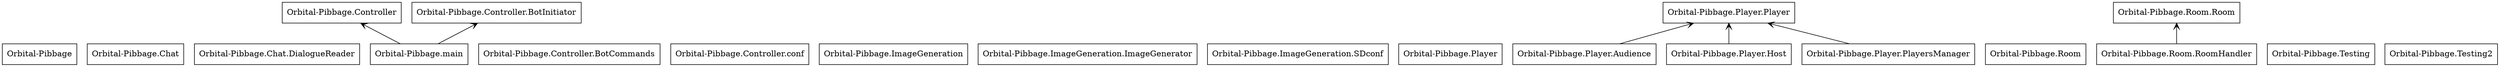 digraph "packages" {
rankdir=BT
charset="utf-8"
"Orbital-Pibbage" [color="black", label=<Orbital-Pibbage>, shape="box", style="solid"];
"Orbital-Pibbage.Chat" [color="black", label=<Orbital-Pibbage.Chat>, shape="box", style="solid"];
"Orbital-Pibbage.Chat.DialogueReader" [color="black", label=<Orbital-Pibbage.Chat.DialogueReader>, shape="box", style="solid"];
"Orbital-Pibbage.Controller" [color="black", label=<Orbital-Pibbage.Controller>, shape="box", style="solid"];
"Orbital-Pibbage.Controller.BotCommands" [color="black", label=<Orbital-Pibbage.Controller.BotCommands>, shape="box", style="solid"];
"Orbital-Pibbage.Controller.BotInitiator" [color="black", label=<Orbital-Pibbage.Controller.BotInitiator>, shape="box", style="solid"];
"Orbital-Pibbage.Controller.conf" [color="black", label=<Orbital-Pibbage.Controller.conf>, shape="box", style="solid"];
"Orbital-Pibbage.ImageGeneration" [color="black", label=<Orbital-Pibbage.ImageGeneration>, shape="box", style="solid"];
"Orbital-Pibbage.ImageGeneration.ImageGenerator" [color="black", label=<Orbital-Pibbage.ImageGeneration.ImageGenerator>, shape="box", style="solid"];
"Orbital-Pibbage.ImageGeneration.SDconf" [color="black", label=<Orbital-Pibbage.ImageGeneration.SDconf>, shape="box", style="solid"];
"Orbital-Pibbage.Player" [color="black", label=<Orbital-Pibbage.Player>, shape="box", style="solid"];
"Orbital-Pibbage.Player.Audience" [color="black", label=<Orbital-Pibbage.Player.Audience>, shape="box", style="solid"];
"Orbital-Pibbage.Player.Host" [color="black", label=<Orbital-Pibbage.Player.Host>, shape="box", style="solid"];
"Orbital-Pibbage.Player.Player" [color="black", label=<Orbital-Pibbage.Player.Player>, shape="box", style="solid"];
"Orbital-Pibbage.Player.PlayersManager" [color="black", label=<Orbital-Pibbage.Player.PlayersManager>, shape="box", style="solid"];
"Orbital-Pibbage.Room" [color="black", label=<Orbital-Pibbage.Room>, shape="box", style="solid"];
"Orbital-Pibbage.Room.Room" [color="black", label=<Orbital-Pibbage.Room.Room>, shape="box", style="solid"];
"Orbital-Pibbage.Room.RoomHandler" [color="black", label=<Orbital-Pibbage.Room.RoomHandler>, shape="box", style="solid"];
"Orbital-Pibbage.Testing" [color="black", label=<Orbital-Pibbage.Testing>, shape="box", style="solid"];
"Orbital-Pibbage.Testing2" [color="black", label=<Orbital-Pibbage.Testing2>, shape="box", style="solid"];
"Orbital-Pibbage.main" [color="black", label=<Orbital-Pibbage.main>, shape="box", style="solid"];
"Orbital-Pibbage.Player.Audience" -> "Orbital-Pibbage.Player.Player" [arrowhead="open", arrowtail="none"];
"Orbital-Pibbage.Player.Host" -> "Orbital-Pibbage.Player.Player" [arrowhead="open", arrowtail="none"];
"Orbital-Pibbage.Player.PlayersManager" -> "Orbital-Pibbage.Player.Player" [arrowhead="open", arrowtail="none"];
"Orbital-Pibbage.Room.RoomHandler" -> "Orbital-Pibbage.Room.Room" [arrowhead="open", arrowtail="none"];
"Orbital-Pibbage.main" -> "Orbital-Pibbage.Controller" [arrowhead="open", arrowtail="none"];
"Orbital-Pibbage.main" -> "Orbital-Pibbage.Controller.BotInitiator" [arrowhead="open", arrowtail="none"];
}

